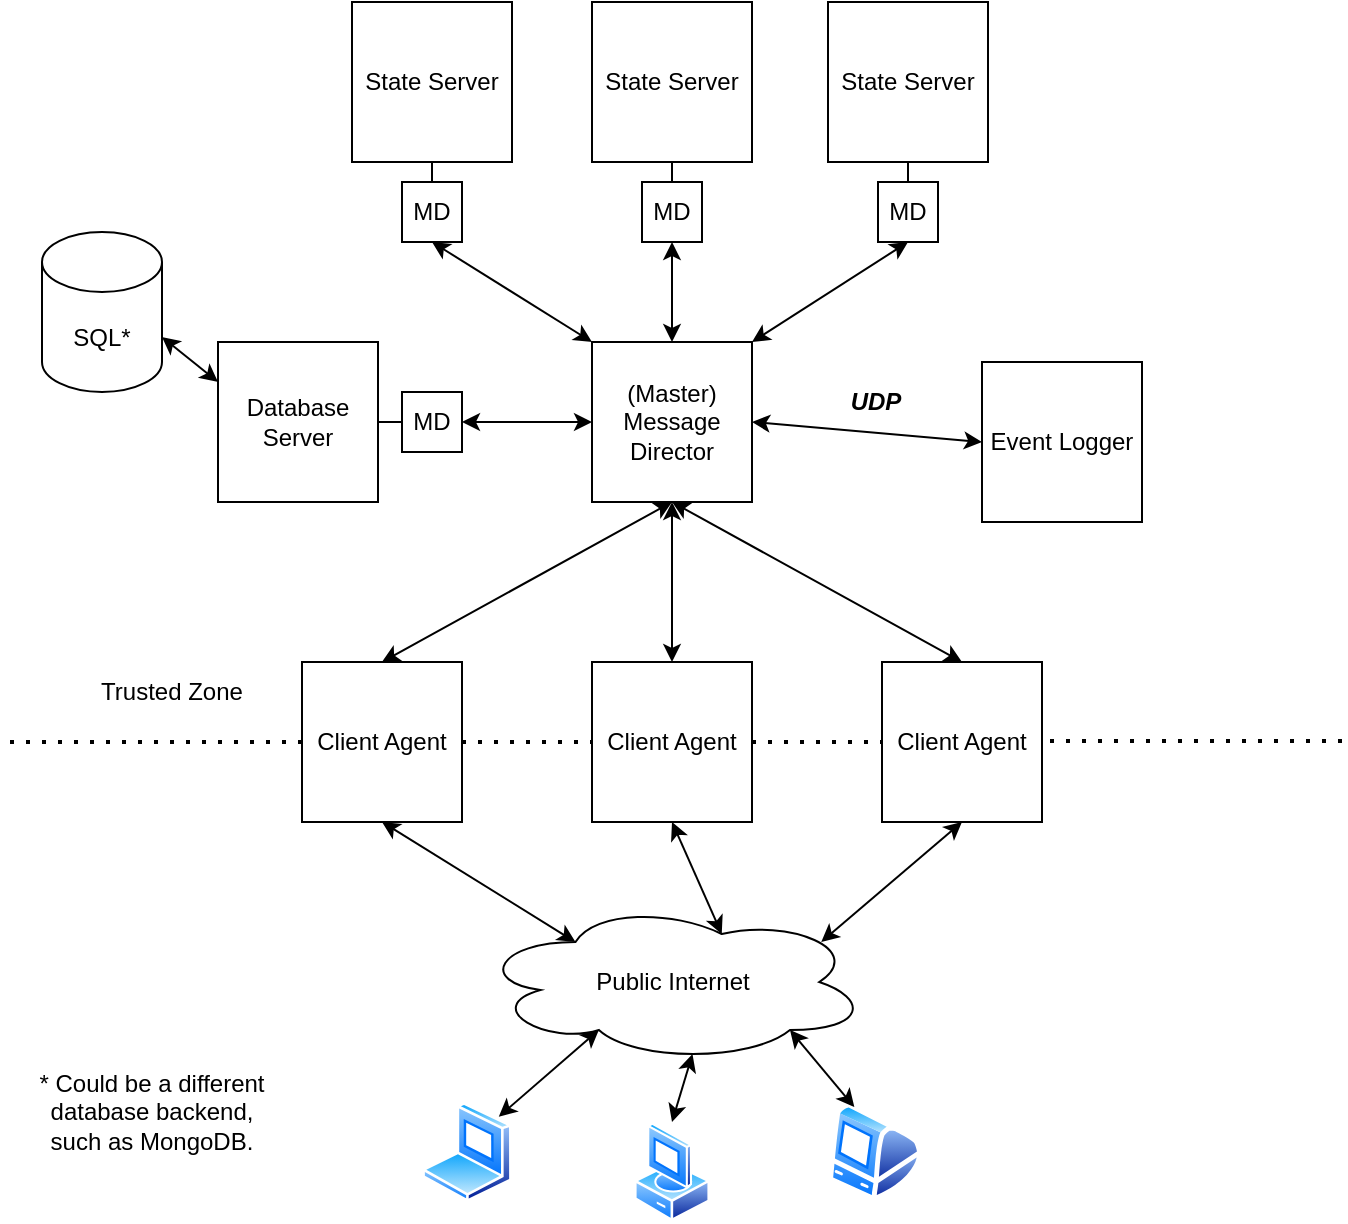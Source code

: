 <mxfile version="21.6.6" type="device">
  <diagram name="Page-1" id="PRkF6NPm6eRyjLxU5dd9">
    <mxGraphModel dx="1434" dy="748" grid="1" gridSize="10" guides="1" tooltips="1" connect="1" arrows="1" fold="1" page="1" pageScale="1" pageWidth="850" pageHeight="1100" math="0" shadow="0">
      <root>
        <mxCell id="0" />
        <mxCell id="1" parent="0" />
        <mxCell id="PdLuTs7CNeg5tfp90sMr-1" value="&lt;div&gt;(Master)&lt;br&gt;&lt;/div&gt;&lt;div&gt;Message Director&lt;/div&gt;" style="whiteSpace=wrap;html=1;aspect=fixed;" vertex="1" parent="1">
          <mxGeometry x="385" y="320" width="80" height="80" as="geometry" />
        </mxCell>
        <mxCell id="PdLuTs7CNeg5tfp90sMr-2" value="Client Agent" style="whiteSpace=wrap;html=1;aspect=fixed;" vertex="1" parent="1">
          <mxGeometry x="385" y="480" width="80" height="80" as="geometry" />
        </mxCell>
        <mxCell id="PdLuTs7CNeg5tfp90sMr-4" value="Client Agent" style="whiteSpace=wrap;html=1;aspect=fixed;" vertex="1" parent="1">
          <mxGeometry x="530" y="480" width="80" height="80" as="geometry" />
        </mxCell>
        <mxCell id="PdLuTs7CNeg5tfp90sMr-5" value="Client Agent" style="whiteSpace=wrap;html=1;aspect=fixed;" vertex="1" parent="1">
          <mxGeometry x="240" y="480" width="80" height="80" as="geometry" />
        </mxCell>
        <mxCell id="PdLuTs7CNeg5tfp90sMr-6" value="Event Logger" style="whiteSpace=wrap;html=1;aspect=fixed;" vertex="1" parent="1">
          <mxGeometry x="580" y="330" width="80" height="80" as="geometry" />
        </mxCell>
        <mxCell id="PdLuTs7CNeg5tfp90sMr-8" value="MD" style="whiteSpace=wrap;html=1;aspect=fixed;" vertex="1" parent="1">
          <mxGeometry x="410" y="240" width="30" height="30" as="geometry" />
        </mxCell>
        <mxCell id="PdLuTs7CNeg5tfp90sMr-9" value="State Server" style="whiteSpace=wrap;html=1;aspect=fixed;" vertex="1" parent="1">
          <mxGeometry x="385" y="150" width="80" height="80" as="geometry" />
        </mxCell>
        <mxCell id="PdLuTs7CNeg5tfp90sMr-10" value="" style="endArrow=classic;startArrow=classic;html=1;rounded=0;exitX=0.5;exitY=0;exitDx=0;exitDy=0;entryX=0.5;entryY=1;entryDx=0;entryDy=0;" edge="1" parent="1" source="PdLuTs7CNeg5tfp90sMr-5" target="PdLuTs7CNeg5tfp90sMr-1">
          <mxGeometry width="50" height="50" relative="1" as="geometry">
            <mxPoint x="400" y="480" as="sourcePoint" />
            <mxPoint x="450" y="430" as="targetPoint" />
          </mxGeometry>
        </mxCell>
        <mxCell id="PdLuTs7CNeg5tfp90sMr-11" value="" style="endArrow=classic;startArrow=classic;html=1;rounded=0;entryX=0.5;entryY=1;entryDx=0;entryDy=0;exitX=0.5;exitY=0;exitDx=0;exitDy=0;" edge="1" parent="1" source="PdLuTs7CNeg5tfp90sMr-2" target="PdLuTs7CNeg5tfp90sMr-1">
          <mxGeometry width="50" height="50" relative="1" as="geometry">
            <mxPoint x="400" y="480" as="sourcePoint" />
            <mxPoint x="450" y="430" as="targetPoint" />
          </mxGeometry>
        </mxCell>
        <mxCell id="PdLuTs7CNeg5tfp90sMr-12" value="" style="endArrow=classic;startArrow=classic;html=1;rounded=0;entryX=0.5;entryY=1;entryDx=0;entryDy=0;exitX=0.5;exitY=0;exitDx=0;exitDy=0;" edge="1" parent="1" source="PdLuTs7CNeg5tfp90sMr-4" target="PdLuTs7CNeg5tfp90sMr-1">
          <mxGeometry width="50" height="50" relative="1" as="geometry">
            <mxPoint x="400" y="480" as="sourcePoint" />
            <mxPoint x="450" y="430" as="targetPoint" />
          </mxGeometry>
        </mxCell>
        <mxCell id="PdLuTs7CNeg5tfp90sMr-13" value="" style="endArrow=classic;startArrow=classic;html=1;rounded=0;entryX=0.5;entryY=1;entryDx=0;entryDy=0;exitX=0.5;exitY=0;exitDx=0;exitDy=0;" edge="1" parent="1" source="PdLuTs7CNeg5tfp90sMr-1" target="PdLuTs7CNeg5tfp90sMr-8">
          <mxGeometry width="50" height="50" relative="1" as="geometry">
            <mxPoint x="400" y="480" as="sourcePoint" />
            <mxPoint x="450" y="430" as="targetPoint" />
          </mxGeometry>
        </mxCell>
        <mxCell id="PdLuTs7CNeg5tfp90sMr-14" value="" style="endArrow=none;html=1;rounded=0;entryX=0.5;entryY=1;entryDx=0;entryDy=0;exitX=0.5;exitY=0;exitDx=0;exitDy=0;" edge="1" parent="1" source="PdLuTs7CNeg5tfp90sMr-8" target="PdLuTs7CNeg5tfp90sMr-9">
          <mxGeometry width="50" height="50" relative="1" as="geometry">
            <mxPoint x="400" y="480" as="sourcePoint" />
            <mxPoint x="450" y="430" as="targetPoint" />
          </mxGeometry>
        </mxCell>
        <mxCell id="PdLuTs7CNeg5tfp90sMr-16" value="" style="endArrow=classic;startArrow=classic;html=1;rounded=0;entryX=1;entryY=0.5;entryDx=0;entryDy=0;exitX=0;exitY=0.5;exitDx=0;exitDy=0;" edge="1" parent="1" source="PdLuTs7CNeg5tfp90sMr-6" target="PdLuTs7CNeg5tfp90sMr-1">
          <mxGeometry width="50" height="50" relative="1" as="geometry">
            <mxPoint x="400" y="480" as="sourcePoint" />
            <mxPoint x="450" y="430" as="targetPoint" />
          </mxGeometry>
        </mxCell>
        <mxCell id="PdLuTs7CNeg5tfp90sMr-17" value="UDP" style="text;html=1;strokeColor=none;fillColor=none;align=center;verticalAlign=middle;whiteSpace=wrap;rounded=0;rotation=0;fontStyle=3" vertex="1" parent="1">
          <mxGeometry x="491.5" y="340" width="70" height="20" as="geometry" />
        </mxCell>
        <mxCell id="PdLuTs7CNeg5tfp90sMr-18" value="Trusted Zone" style="text;html=1;strokeColor=none;fillColor=none;align=center;verticalAlign=middle;whiteSpace=wrap;rounded=0;" vertex="1" parent="1">
          <mxGeometry x="120" y="480" width="110" height="30" as="geometry" />
        </mxCell>
        <mxCell id="PdLuTs7CNeg5tfp90sMr-19" value="" style="endArrow=none;dashed=1;html=1;dashPattern=1 3;strokeWidth=2;rounded=0;exitX=1;exitY=0.5;exitDx=0;exitDy=0;entryX=0;entryY=0.5;entryDx=0;entryDy=0;" edge="1" parent="1" source="PdLuTs7CNeg5tfp90sMr-5" target="PdLuTs7CNeg5tfp90sMr-2">
          <mxGeometry width="50" height="50" relative="1" as="geometry">
            <mxPoint x="400" y="480" as="sourcePoint" />
            <mxPoint x="450" y="430" as="targetPoint" />
          </mxGeometry>
        </mxCell>
        <mxCell id="PdLuTs7CNeg5tfp90sMr-20" value="" style="endArrow=none;dashed=1;html=1;dashPattern=1 3;strokeWidth=2;rounded=0;exitX=1;exitY=0.5;exitDx=0;exitDy=0;entryX=0;entryY=0.5;entryDx=0;entryDy=0;" edge="1" parent="1" source="PdLuTs7CNeg5tfp90sMr-2" target="PdLuTs7CNeg5tfp90sMr-4">
          <mxGeometry width="50" height="50" relative="1" as="geometry">
            <mxPoint x="400" y="480" as="sourcePoint" />
            <mxPoint x="450" y="430" as="targetPoint" />
          </mxGeometry>
        </mxCell>
        <mxCell id="PdLuTs7CNeg5tfp90sMr-22" value="" style="endArrow=none;dashed=1;html=1;dashPattern=1 3;strokeWidth=2;rounded=0;exitX=0;exitY=0.5;exitDx=0;exitDy=0;" edge="1" parent="1" source="PdLuTs7CNeg5tfp90sMr-5">
          <mxGeometry width="50" height="50" relative="1" as="geometry">
            <mxPoint x="400" y="480" as="sourcePoint" />
            <mxPoint x="90" y="520" as="targetPoint" />
          </mxGeometry>
        </mxCell>
        <mxCell id="PdLuTs7CNeg5tfp90sMr-23" value="Public Internet" style="ellipse;shape=cloud;whiteSpace=wrap;html=1;" vertex="1" parent="1">
          <mxGeometry x="328" y="600" width="195" height="80" as="geometry" />
        </mxCell>
        <mxCell id="PdLuTs7CNeg5tfp90sMr-24" value="" style="endArrow=classic;startArrow=classic;html=1;rounded=0;exitX=0.5;exitY=1;exitDx=0;exitDy=0;entryX=0.25;entryY=0.25;entryDx=0;entryDy=0;entryPerimeter=0;" edge="1" parent="1" source="PdLuTs7CNeg5tfp90sMr-5" target="PdLuTs7CNeg5tfp90sMr-23">
          <mxGeometry width="50" height="50" relative="1" as="geometry">
            <mxPoint x="400" y="480" as="sourcePoint" />
            <mxPoint x="450" y="430" as="targetPoint" />
          </mxGeometry>
        </mxCell>
        <mxCell id="PdLuTs7CNeg5tfp90sMr-25" value="" style="endArrow=classic;startArrow=classic;html=1;rounded=0;exitX=0.625;exitY=0.2;exitDx=0;exitDy=0;exitPerimeter=0;entryX=0.5;entryY=1;entryDx=0;entryDy=0;" edge="1" parent="1" source="PdLuTs7CNeg5tfp90sMr-23" target="PdLuTs7CNeg5tfp90sMr-2">
          <mxGeometry width="50" height="50" relative="1" as="geometry">
            <mxPoint x="400" y="480" as="sourcePoint" />
            <mxPoint x="450" y="430" as="targetPoint" />
          </mxGeometry>
        </mxCell>
        <mxCell id="PdLuTs7CNeg5tfp90sMr-26" value="" style="endArrow=classic;startArrow=classic;html=1;rounded=0;exitX=0.88;exitY=0.25;exitDx=0;exitDy=0;exitPerimeter=0;entryX=0.5;entryY=1;entryDx=0;entryDy=0;" edge="1" parent="1" source="PdLuTs7CNeg5tfp90sMr-23" target="PdLuTs7CNeg5tfp90sMr-4">
          <mxGeometry width="50" height="50" relative="1" as="geometry">
            <mxPoint x="400" y="480" as="sourcePoint" />
            <mxPoint x="450" y="430" as="targetPoint" />
          </mxGeometry>
        </mxCell>
        <mxCell id="PdLuTs7CNeg5tfp90sMr-27" value="" style="image;aspect=fixed;perimeter=ellipsePerimeter;html=1;align=center;shadow=0;dashed=0;spacingTop=3;image=img/lib/active_directory/laptop_client.svg;" vertex="1" parent="1">
          <mxGeometry x="300" y="700" width="45" height="50" as="geometry" />
        </mxCell>
        <mxCell id="PdLuTs7CNeg5tfp90sMr-29" value="" style="image;aspect=fixed;perimeter=ellipsePerimeter;html=1;align=center;shadow=0;dashed=0;spacingTop=3;image=img/lib/active_directory/vista_client.svg;" vertex="1" parent="1">
          <mxGeometry x="406" y="710" width="38" height="50" as="geometry" />
        </mxCell>
        <mxCell id="PdLuTs7CNeg5tfp90sMr-30" value="" style="image;aspect=fixed;perimeter=ellipsePerimeter;html=1;align=center;shadow=0;dashed=0;spacingTop=3;image=img/lib/active_directory/mac_client.svg;" vertex="1" parent="1">
          <mxGeometry x="503" y="700" width="47" height="50" as="geometry" />
        </mxCell>
        <mxCell id="PdLuTs7CNeg5tfp90sMr-31" value="" style="endArrow=classic;startArrow=classic;html=1;rounded=0;exitX=1;exitY=0;exitDx=0;exitDy=0;entryX=0.31;entryY=0.8;entryDx=0;entryDy=0;entryPerimeter=0;" edge="1" parent="1" source="PdLuTs7CNeg5tfp90sMr-27" target="PdLuTs7CNeg5tfp90sMr-23">
          <mxGeometry width="50" height="50" relative="1" as="geometry">
            <mxPoint x="400" y="510" as="sourcePoint" />
            <mxPoint x="450" y="460" as="targetPoint" />
          </mxGeometry>
        </mxCell>
        <mxCell id="PdLuTs7CNeg5tfp90sMr-32" value="" style="endArrow=classic;startArrow=classic;html=1;rounded=0;exitX=0.5;exitY=0;exitDx=0;exitDy=0;entryX=0.55;entryY=0.95;entryDx=0;entryDy=0;entryPerimeter=0;" edge="1" parent="1" source="PdLuTs7CNeg5tfp90sMr-29" target="PdLuTs7CNeg5tfp90sMr-23">
          <mxGeometry width="50" height="50" relative="1" as="geometry">
            <mxPoint x="400" y="510" as="sourcePoint" />
            <mxPoint x="450" y="460" as="targetPoint" />
          </mxGeometry>
        </mxCell>
        <mxCell id="PdLuTs7CNeg5tfp90sMr-33" value="" style="endArrow=classic;startArrow=classic;html=1;rounded=0;exitX=0.25;exitY=0;exitDx=0;exitDy=0;entryX=0.8;entryY=0.8;entryDx=0;entryDy=0;entryPerimeter=0;" edge="1" parent="1" source="PdLuTs7CNeg5tfp90sMr-30" target="PdLuTs7CNeg5tfp90sMr-23">
          <mxGeometry width="50" height="50" relative="1" as="geometry">
            <mxPoint x="400" y="510" as="sourcePoint" />
            <mxPoint x="450" y="460" as="targetPoint" />
          </mxGeometry>
        </mxCell>
        <mxCell id="PdLuTs7CNeg5tfp90sMr-34" value="" style="endArrow=none;html=1;rounded=0;entryX=0.5;entryY=1;entryDx=0;entryDy=0;exitX=0.5;exitY=0;exitDx=0;exitDy=0;" edge="1" source="PdLuTs7CNeg5tfp90sMr-36" target="PdLuTs7CNeg5tfp90sMr-35" parent="1">
          <mxGeometry width="50" height="50" relative="1" as="geometry">
            <mxPoint x="518" y="480" as="sourcePoint" />
            <mxPoint x="568" y="430" as="targetPoint" />
          </mxGeometry>
        </mxCell>
        <mxCell id="PdLuTs7CNeg5tfp90sMr-35" value="State Server" style="whiteSpace=wrap;html=1;aspect=fixed;" vertex="1" parent="1">
          <mxGeometry x="503" y="150" width="80" height="80" as="geometry" />
        </mxCell>
        <mxCell id="PdLuTs7CNeg5tfp90sMr-36" value="MD" style="whiteSpace=wrap;html=1;aspect=fixed;" vertex="1" parent="1">
          <mxGeometry x="528" y="240" width="30" height="30" as="geometry" />
        </mxCell>
        <mxCell id="PdLuTs7CNeg5tfp90sMr-37" value="" style="endArrow=none;html=1;rounded=0;entryX=0.5;entryY=1;entryDx=0;entryDy=0;exitX=0.5;exitY=0;exitDx=0;exitDy=0;" edge="1" source="PdLuTs7CNeg5tfp90sMr-39" target="PdLuTs7CNeg5tfp90sMr-38" parent="1">
          <mxGeometry width="50" height="50" relative="1" as="geometry">
            <mxPoint x="280" y="480" as="sourcePoint" />
            <mxPoint x="330" y="430" as="targetPoint" />
          </mxGeometry>
        </mxCell>
        <mxCell id="PdLuTs7CNeg5tfp90sMr-38" value="State Server" style="whiteSpace=wrap;html=1;aspect=fixed;" vertex="1" parent="1">
          <mxGeometry x="265" y="150" width="80" height="80" as="geometry" />
        </mxCell>
        <mxCell id="PdLuTs7CNeg5tfp90sMr-39" value="MD" style="whiteSpace=wrap;html=1;aspect=fixed;" vertex="1" parent="1">
          <mxGeometry x="290" y="240" width="30" height="30" as="geometry" />
        </mxCell>
        <mxCell id="PdLuTs7CNeg5tfp90sMr-40" value="" style="endArrow=classic;startArrow=classic;html=1;rounded=0;exitX=0.5;exitY=1;exitDx=0;exitDy=0;entryX=0;entryY=0;entryDx=0;entryDy=0;" edge="1" parent="1" source="PdLuTs7CNeg5tfp90sMr-39" target="PdLuTs7CNeg5tfp90sMr-1">
          <mxGeometry width="50" height="50" relative="1" as="geometry">
            <mxPoint x="295" y="310" as="sourcePoint" />
            <mxPoint x="345" y="260" as="targetPoint" />
          </mxGeometry>
        </mxCell>
        <mxCell id="PdLuTs7CNeg5tfp90sMr-41" value="" style="endArrow=classic;startArrow=classic;html=1;rounded=0;entryX=0.5;entryY=1;entryDx=0;entryDy=0;exitX=1;exitY=0;exitDx=0;exitDy=0;" edge="1" parent="1" source="PdLuTs7CNeg5tfp90sMr-1" target="PdLuTs7CNeg5tfp90sMr-36">
          <mxGeometry width="50" height="50" relative="1" as="geometry">
            <mxPoint x="400" y="470" as="sourcePoint" />
            <mxPoint x="450" y="420" as="targetPoint" />
          </mxGeometry>
        </mxCell>
        <mxCell id="PdLuTs7CNeg5tfp90sMr-43" value="Database Server" style="whiteSpace=wrap;html=1;aspect=fixed;" vertex="1" parent="1">
          <mxGeometry x="198" y="320" width="80" height="80" as="geometry" />
        </mxCell>
        <mxCell id="PdLuTs7CNeg5tfp90sMr-44" value="" style="endArrow=classic;startArrow=classic;html=1;rounded=0;entryX=0;entryY=0.5;entryDx=0;entryDy=0;exitX=1;exitY=0.5;exitDx=0;exitDy=0;" edge="1" parent="1" source="PdLuTs7CNeg5tfp90sMr-45" target="PdLuTs7CNeg5tfp90sMr-1">
          <mxGeometry width="50" height="50" relative="1" as="geometry">
            <mxPoint x="340" y="390" as="sourcePoint" />
            <mxPoint x="450" y="420" as="targetPoint" />
          </mxGeometry>
        </mxCell>
        <mxCell id="PdLuTs7CNeg5tfp90sMr-45" value="MD" style="whiteSpace=wrap;html=1;aspect=fixed;" vertex="1" parent="1">
          <mxGeometry x="290" y="345" width="30" height="30" as="geometry" />
        </mxCell>
        <mxCell id="PdLuTs7CNeg5tfp90sMr-46" value="" style="endArrow=none;html=1;rounded=0;entryX=0;entryY=0.5;entryDx=0;entryDy=0;exitX=1;exitY=0.5;exitDx=0;exitDy=0;" edge="1" parent="1" source="PdLuTs7CNeg5tfp90sMr-43" target="PdLuTs7CNeg5tfp90sMr-45">
          <mxGeometry width="50" height="50" relative="1" as="geometry">
            <mxPoint x="428" y="450" as="sourcePoint" />
            <mxPoint x="478" y="400" as="targetPoint" />
          </mxGeometry>
        </mxCell>
        <mxCell id="PdLuTs7CNeg5tfp90sMr-47" value="SQL*" style="shape=cylinder3;whiteSpace=wrap;html=1;boundedLbl=1;backgroundOutline=1;size=15;" vertex="1" parent="1">
          <mxGeometry x="110" y="265" width="60" height="80" as="geometry" />
        </mxCell>
        <mxCell id="PdLuTs7CNeg5tfp90sMr-48" value="" style="endArrow=classic;startArrow=classic;html=1;rounded=0;entryX=1;entryY=0;entryDx=0;entryDy=52.5;entryPerimeter=0;exitX=0;exitY=0.25;exitDx=0;exitDy=0;" edge="1" parent="1" source="PdLuTs7CNeg5tfp90sMr-43" target="PdLuTs7CNeg5tfp90sMr-47">
          <mxGeometry width="50" height="50" relative="1" as="geometry">
            <mxPoint x="408" y="450" as="sourcePoint" />
            <mxPoint x="458" y="400" as="targetPoint" />
          </mxGeometry>
        </mxCell>
        <mxCell id="PdLuTs7CNeg5tfp90sMr-49" value="" style="endArrow=none;dashed=1;html=1;dashPattern=1 3;strokeWidth=2;rounded=0;exitX=0;exitY=0.5;exitDx=0;exitDy=0;" edge="1" parent="1">
          <mxGeometry width="50" height="50" relative="1" as="geometry">
            <mxPoint x="760" y="519.5" as="sourcePoint" />
            <mxPoint x="610" y="519.5" as="targetPoint" />
          </mxGeometry>
        </mxCell>
        <mxCell id="PdLuTs7CNeg5tfp90sMr-50" value="* Could be a different database backend, such as MongoDB." style="text;html=1;strokeColor=none;fillColor=none;align=center;verticalAlign=middle;whiteSpace=wrap;rounded=0;" vertex="1" parent="1">
          <mxGeometry x="100" y="680" width="130" height="50" as="geometry" />
        </mxCell>
      </root>
    </mxGraphModel>
  </diagram>
</mxfile>
